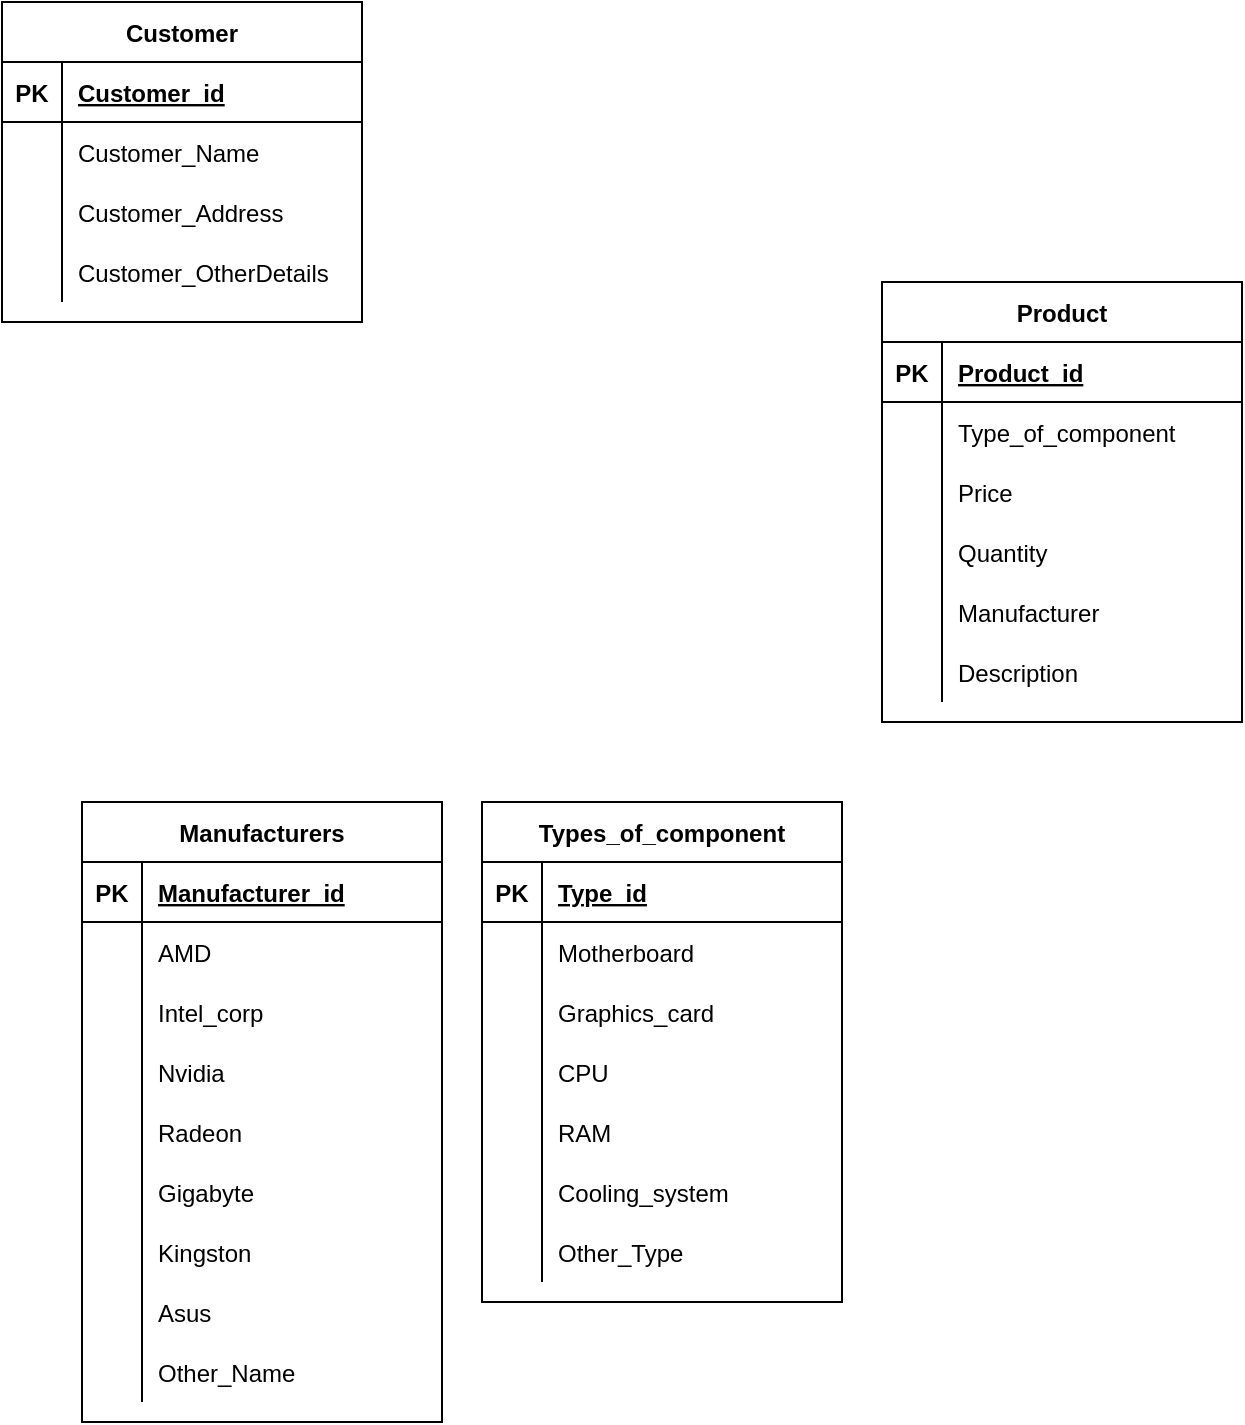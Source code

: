 <mxfile version="13.8.0" type="github">
  <diagram id="xnlWXwwwXFNJxbHEYj1L" name="Page-1">
    <mxGraphModel dx="1185" dy="693" grid="1" gridSize="10" guides="1" tooltips="1" connect="1" arrows="1" fold="1" page="1" pageScale="1" pageWidth="900" pageHeight="1600" math="0" shadow="0">
      <root>
        <mxCell id="0" />
        <mxCell id="1" parent="0" />
        <mxCell id="tcsV4JsmrNK6wtAPweMv-101" value="Customer" style="shape=table;startSize=30;container=1;collapsible=1;childLayout=tableLayout;fixedRows=1;rowLines=0;fontStyle=1;align=center;resizeLast=1;" vertex="1" parent="1">
          <mxGeometry x="40" y="40" width="180" height="160" as="geometry" />
        </mxCell>
        <mxCell id="tcsV4JsmrNK6wtAPweMv-102" value="" style="shape=partialRectangle;collapsible=0;dropTarget=0;pointerEvents=0;fillColor=none;top=0;left=0;bottom=1;right=0;points=[[0,0.5],[1,0.5]];portConstraint=eastwest;" vertex="1" parent="tcsV4JsmrNK6wtAPweMv-101">
          <mxGeometry y="30" width="180" height="30" as="geometry" />
        </mxCell>
        <mxCell id="tcsV4JsmrNK6wtAPweMv-103" value="PK" style="shape=partialRectangle;connectable=0;fillColor=none;top=0;left=0;bottom=0;right=0;fontStyle=1;overflow=hidden;" vertex="1" parent="tcsV4JsmrNK6wtAPweMv-102">
          <mxGeometry width="30" height="30" as="geometry" />
        </mxCell>
        <mxCell id="tcsV4JsmrNK6wtAPweMv-104" value="Customer_id" style="shape=partialRectangle;connectable=0;fillColor=none;top=0;left=0;bottom=0;right=0;align=left;spacingLeft=6;fontStyle=5;overflow=hidden;" vertex="1" parent="tcsV4JsmrNK6wtAPweMv-102">
          <mxGeometry x="30" width="150" height="30" as="geometry" />
        </mxCell>
        <mxCell id="tcsV4JsmrNK6wtAPweMv-105" value="" style="shape=partialRectangle;collapsible=0;dropTarget=0;pointerEvents=0;fillColor=none;top=0;left=0;bottom=0;right=0;points=[[0,0.5],[1,0.5]];portConstraint=eastwest;" vertex="1" parent="tcsV4JsmrNK6wtAPweMv-101">
          <mxGeometry y="60" width="180" height="30" as="geometry" />
        </mxCell>
        <mxCell id="tcsV4JsmrNK6wtAPweMv-106" value="" style="shape=partialRectangle;connectable=0;fillColor=none;top=0;left=0;bottom=0;right=0;editable=1;overflow=hidden;" vertex="1" parent="tcsV4JsmrNK6wtAPweMv-105">
          <mxGeometry width="30" height="30" as="geometry" />
        </mxCell>
        <mxCell id="tcsV4JsmrNK6wtAPweMv-107" value="Customer_Name" style="shape=partialRectangle;connectable=0;fillColor=none;top=0;left=0;bottom=0;right=0;align=left;spacingLeft=6;overflow=hidden;" vertex="1" parent="tcsV4JsmrNK6wtAPweMv-105">
          <mxGeometry x="30" width="150" height="30" as="geometry" />
        </mxCell>
        <mxCell id="tcsV4JsmrNK6wtAPweMv-108" value="" style="shape=partialRectangle;collapsible=0;dropTarget=0;pointerEvents=0;fillColor=none;top=0;left=0;bottom=0;right=0;points=[[0,0.5],[1,0.5]];portConstraint=eastwest;" vertex="1" parent="tcsV4JsmrNK6wtAPweMv-101">
          <mxGeometry y="90" width="180" height="30" as="geometry" />
        </mxCell>
        <mxCell id="tcsV4JsmrNK6wtAPweMv-109" value="" style="shape=partialRectangle;connectable=0;fillColor=none;top=0;left=0;bottom=0;right=0;editable=1;overflow=hidden;" vertex="1" parent="tcsV4JsmrNK6wtAPweMv-108">
          <mxGeometry width="30" height="30" as="geometry" />
        </mxCell>
        <mxCell id="tcsV4JsmrNK6wtAPweMv-110" value="Customer_Address" style="shape=partialRectangle;connectable=0;fillColor=none;top=0;left=0;bottom=0;right=0;align=left;spacingLeft=6;overflow=hidden;" vertex="1" parent="tcsV4JsmrNK6wtAPweMv-108">
          <mxGeometry x="30" width="150" height="30" as="geometry" />
        </mxCell>
        <mxCell id="tcsV4JsmrNK6wtAPweMv-111" value="" style="shape=partialRectangle;collapsible=0;dropTarget=0;pointerEvents=0;fillColor=none;top=0;left=0;bottom=0;right=0;points=[[0,0.5],[1,0.5]];portConstraint=eastwest;" vertex="1" parent="tcsV4JsmrNK6wtAPweMv-101">
          <mxGeometry y="120" width="180" height="30" as="geometry" />
        </mxCell>
        <mxCell id="tcsV4JsmrNK6wtAPweMv-112" value="" style="shape=partialRectangle;connectable=0;fillColor=none;top=0;left=0;bottom=0;right=0;editable=1;overflow=hidden;" vertex="1" parent="tcsV4JsmrNK6wtAPweMv-111">
          <mxGeometry width="30" height="30" as="geometry" />
        </mxCell>
        <mxCell id="tcsV4JsmrNK6wtAPweMv-113" value="Customer_OtherDetails" style="shape=partialRectangle;connectable=0;fillColor=none;top=0;left=0;bottom=0;right=0;align=left;spacingLeft=6;overflow=hidden;" vertex="1" parent="tcsV4JsmrNK6wtAPweMv-111">
          <mxGeometry x="30" width="150" height="30" as="geometry" />
        </mxCell>
        <mxCell id="tcsV4JsmrNK6wtAPweMv-75" value="Types_of_component" style="shape=table;startSize=30;container=1;collapsible=1;childLayout=tableLayout;fixedRows=1;rowLines=0;fontStyle=1;align=center;resizeLast=1;" vertex="1" parent="1">
          <mxGeometry x="280" y="440" width="180" height="250" as="geometry" />
        </mxCell>
        <mxCell id="tcsV4JsmrNK6wtAPweMv-76" value="" style="shape=partialRectangle;collapsible=0;dropTarget=0;pointerEvents=0;fillColor=none;top=0;left=0;bottom=1;right=0;points=[[0,0.5],[1,0.5]];portConstraint=eastwest;" vertex="1" parent="tcsV4JsmrNK6wtAPweMv-75">
          <mxGeometry y="30" width="180" height="30" as="geometry" />
        </mxCell>
        <mxCell id="tcsV4JsmrNK6wtAPweMv-77" value="PK" style="shape=partialRectangle;connectable=0;fillColor=none;top=0;left=0;bottom=0;right=0;fontStyle=1;overflow=hidden;" vertex="1" parent="tcsV4JsmrNK6wtAPweMv-76">
          <mxGeometry width="30" height="30" as="geometry" />
        </mxCell>
        <mxCell id="tcsV4JsmrNK6wtAPweMv-78" value="Type_id" style="shape=partialRectangle;connectable=0;fillColor=none;top=0;left=0;bottom=0;right=0;align=left;spacingLeft=6;fontStyle=5;overflow=hidden;" vertex="1" parent="tcsV4JsmrNK6wtAPweMv-76">
          <mxGeometry x="30" width="150" height="30" as="geometry" />
        </mxCell>
        <mxCell id="tcsV4JsmrNK6wtAPweMv-79" value="" style="shape=partialRectangle;collapsible=0;dropTarget=0;pointerEvents=0;fillColor=none;top=0;left=0;bottom=0;right=0;points=[[0,0.5],[1,0.5]];portConstraint=eastwest;" vertex="1" parent="tcsV4JsmrNK6wtAPweMv-75">
          <mxGeometry y="60" width="180" height="30" as="geometry" />
        </mxCell>
        <mxCell id="tcsV4JsmrNK6wtAPweMv-80" value="" style="shape=partialRectangle;connectable=0;fillColor=none;top=0;left=0;bottom=0;right=0;editable=1;overflow=hidden;" vertex="1" parent="tcsV4JsmrNK6wtAPweMv-79">
          <mxGeometry width="30" height="30" as="geometry" />
        </mxCell>
        <mxCell id="tcsV4JsmrNK6wtAPweMv-81" value="Motherboard" style="shape=partialRectangle;connectable=0;fillColor=none;top=0;left=0;bottom=0;right=0;align=left;spacingLeft=6;overflow=hidden;" vertex="1" parent="tcsV4JsmrNK6wtAPweMv-79">
          <mxGeometry x="30" width="150" height="30" as="geometry" />
        </mxCell>
        <mxCell id="tcsV4JsmrNK6wtAPweMv-82" value="" style="shape=partialRectangle;collapsible=0;dropTarget=0;pointerEvents=0;fillColor=none;top=0;left=0;bottom=0;right=0;points=[[0,0.5],[1,0.5]];portConstraint=eastwest;" vertex="1" parent="tcsV4JsmrNK6wtAPweMv-75">
          <mxGeometry y="90" width="180" height="30" as="geometry" />
        </mxCell>
        <mxCell id="tcsV4JsmrNK6wtAPweMv-83" value="" style="shape=partialRectangle;connectable=0;fillColor=none;top=0;left=0;bottom=0;right=0;editable=1;overflow=hidden;" vertex="1" parent="tcsV4JsmrNK6wtAPweMv-82">
          <mxGeometry width="30" height="30" as="geometry" />
        </mxCell>
        <mxCell id="tcsV4JsmrNK6wtAPweMv-84" value="Graphics_card" style="shape=partialRectangle;connectable=0;fillColor=none;top=0;left=0;bottom=0;right=0;align=left;spacingLeft=6;overflow=hidden;" vertex="1" parent="tcsV4JsmrNK6wtAPweMv-82">
          <mxGeometry x="30" width="150" height="30" as="geometry" />
        </mxCell>
        <mxCell id="tcsV4JsmrNK6wtAPweMv-85" value="" style="shape=partialRectangle;collapsible=0;dropTarget=0;pointerEvents=0;fillColor=none;top=0;left=0;bottom=0;right=0;points=[[0,0.5],[1,0.5]];portConstraint=eastwest;" vertex="1" parent="tcsV4JsmrNK6wtAPweMv-75">
          <mxGeometry y="120" width="180" height="30" as="geometry" />
        </mxCell>
        <mxCell id="tcsV4JsmrNK6wtAPweMv-86" value="" style="shape=partialRectangle;connectable=0;fillColor=none;top=0;left=0;bottom=0;right=0;editable=1;overflow=hidden;" vertex="1" parent="tcsV4JsmrNK6wtAPweMv-85">
          <mxGeometry width="30" height="30" as="geometry" />
        </mxCell>
        <mxCell id="tcsV4JsmrNK6wtAPweMv-87" value="CPU" style="shape=partialRectangle;connectable=0;fillColor=none;top=0;left=0;bottom=0;right=0;align=left;spacingLeft=6;overflow=hidden;" vertex="1" parent="tcsV4JsmrNK6wtAPweMv-85">
          <mxGeometry x="30" width="150" height="30" as="geometry" />
        </mxCell>
        <mxCell id="tcsV4JsmrNK6wtAPweMv-89" value="" style="shape=partialRectangle;collapsible=0;dropTarget=0;pointerEvents=0;fillColor=none;top=0;left=0;bottom=0;right=0;points=[[0,0.5],[1,0.5]];portConstraint=eastwest;" vertex="1" parent="tcsV4JsmrNK6wtAPweMv-75">
          <mxGeometry y="150" width="180" height="30" as="geometry" />
        </mxCell>
        <mxCell id="tcsV4JsmrNK6wtAPweMv-90" value="" style="shape=partialRectangle;connectable=0;fillColor=none;top=0;left=0;bottom=0;right=0;editable=1;overflow=hidden;" vertex="1" parent="tcsV4JsmrNK6wtAPweMv-89">
          <mxGeometry width="30" height="30" as="geometry" />
        </mxCell>
        <mxCell id="tcsV4JsmrNK6wtAPweMv-91" value="RAM" style="shape=partialRectangle;connectable=0;fillColor=none;top=0;left=0;bottom=0;right=0;align=left;spacingLeft=6;overflow=hidden;" vertex="1" parent="tcsV4JsmrNK6wtAPweMv-89">
          <mxGeometry x="30" width="150" height="30" as="geometry" />
        </mxCell>
        <mxCell id="tcsV4JsmrNK6wtAPweMv-93" value="" style="shape=partialRectangle;collapsible=0;dropTarget=0;pointerEvents=0;fillColor=none;top=0;left=0;bottom=0;right=0;points=[[0,0.5],[1,0.5]];portConstraint=eastwest;" vertex="1" parent="tcsV4JsmrNK6wtAPweMv-75">
          <mxGeometry y="180" width="180" height="30" as="geometry" />
        </mxCell>
        <mxCell id="tcsV4JsmrNK6wtAPweMv-94" value="" style="shape=partialRectangle;connectable=0;fillColor=none;top=0;left=0;bottom=0;right=0;editable=1;overflow=hidden;" vertex="1" parent="tcsV4JsmrNK6wtAPweMv-93">
          <mxGeometry width="30" height="30" as="geometry" />
        </mxCell>
        <mxCell id="tcsV4JsmrNK6wtAPweMv-95" value="Сooling_system" style="shape=partialRectangle;connectable=0;fillColor=none;top=0;left=0;bottom=0;right=0;align=left;spacingLeft=6;overflow=hidden;" vertex="1" parent="tcsV4JsmrNK6wtAPweMv-93">
          <mxGeometry x="30" width="150" height="30" as="geometry" />
        </mxCell>
        <mxCell id="tcsV4JsmrNK6wtAPweMv-119" value="" style="shape=partialRectangle;collapsible=0;dropTarget=0;pointerEvents=0;fillColor=none;top=0;left=0;bottom=0;right=0;points=[[0,0.5],[1,0.5]];portConstraint=eastwest;" vertex="1" parent="tcsV4JsmrNK6wtAPweMv-75">
          <mxGeometry y="210" width="180" height="30" as="geometry" />
        </mxCell>
        <mxCell id="tcsV4JsmrNK6wtAPweMv-120" value="" style="shape=partialRectangle;connectable=0;fillColor=none;top=0;left=0;bottom=0;right=0;editable=1;overflow=hidden;" vertex="1" parent="tcsV4JsmrNK6wtAPweMv-119">
          <mxGeometry width="30" height="30" as="geometry" />
        </mxCell>
        <mxCell id="tcsV4JsmrNK6wtAPweMv-121" value="Other_Type" style="shape=partialRectangle;connectable=0;fillColor=none;top=0;left=0;bottom=0;right=0;align=left;spacingLeft=6;overflow=hidden;" vertex="1" parent="tcsV4JsmrNK6wtAPweMv-119">
          <mxGeometry x="30" width="150" height="30" as="geometry" />
        </mxCell>
        <mxCell id="tcsV4JsmrNK6wtAPweMv-47" value="Manufacturers" style="shape=table;startSize=30;container=1;collapsible=1;childLayout=tableLayout;fixedRows=1;rowLines=0;fontStyle=1;align=center;resizeLast=1;" vertex="1" parent="1">
          <mxGeometry x="80" y="440" width="180" height="310" as="geometry" />
        </mxCell>
        <mxCell id="tcsV4JsmrNK6wtAPweMv-48" value="" style="shape=partialRectangle;collapsible=0;dropTarget=0;pointerEvents=0;fillColor=none;top=0;left=0;bottom=1;right=0;points=[[0,0.5],[1,0.5]];portConstraint=eastwest;" vertex="1" parent="tcsV4JsmrNK6wtAPweMv-47">
          <mxGeometry y="30" width="180" height="30" as="geometry" />
        </mxCell>
        <mxCell id="tcsV4JsmrNK6wtAPweMv-49" value="PK" style="shape=partialRectangle;connectable=0;fillColor=none;top=0;left=0;bottom=0;right=0;fontStyle=1;overflow=hidden;" vertex="1" parent="tcsV4JsmrNK6wtAPweMv-48">
          <mxGeometry width="30" height="30" as="geometry" />
        </mxCell>
        <mxCell id="tcsV4JsmrNK6wtAPweMv-50" value="Manufacturer_id" style="shape=partialRectangle;connectable=0;fillColor=none;top=0;left=0;bottom=0;right=0;align=left;spacingLeft=6;fontStyle=5;overflow=hidden;" vertex="1" parent="tcsV4JsmrNK6wtAPweMv-48">
          <mxGeometry x="30" width="150" height="30" as="geometry" />
        </mxCell>
        <mxCell id="tcsV4JsmrNK6wtAPweMv-51" value="" style="shape=partialRectangle;collapsible=0;dropTarget=0;pointerEvents=0;fillColor=none;top=0;left=0;bottom=0;right=0;points=[[0,0.5],[1,0.5]];portConstraint=eastwest;" vertex="1" parent="tcsV4JsmrNK6wtAPweMv-47">
          <mxGeometry y="60" width="180" height="30" as="geometry" />
        </mxCell>
        <mxCell id="tcsV4JsmrNK6wtAPweMv-52" value="" style="shape=partialRectangle;connectable=0;fillColor=none;top=0;left=0;bottom=0;right=0;editable=1;overflow=hidden;" vertex="1" parent="tcsV4JsmrNK6wtAPweMv-51">
          <mxGeometry width="30" height="30" as="geometry" />
        </mxCell>
        <mxCell id="tcsV4JsmrNK6wtAPweMv-53" value="AMD" style="shape=partialRectangle;connectable=0;fillColor=none;top=0;left=0;bottom=0;right=0;align=left;spacingLeft=6;overflow=hidden;" vertex="1" parent="tcsV4JsmrNK6wtAPweMv-51">
          <mxGeometry x="30" width="150" height="30" as="geometry" />
        </mxCell>
        <mxCell id="tcsV4JsmrNK6wtAPweMv-54" value="" style="shape=partialRectangle;collapsible=0;dropTarget=0;pointerEvents=0;fillColor=none;top=0;left=0;bottom=0;right=0;points=[[0,0.5],[1,0.5]];portConstraint=eastwest;" vertex="1" parent="tcsV4JsmrNK6wtAPweMv-47">
          <mxGeometry y="90" width="180" height="30" as="geometry" />
        </mxCell>
        <mxCell id="tcsV4JsmrNK6wtAPweMv-55" value="" style="shape=partialRectangle;connectable=0;fillColor=none;top=0;left=0;bottom=0;right=0;editable=1;overflow=hidden;" vertex="1" parent="tcsV4JsmrNK6wtAPweMv-54">
          <mxGeometry width="30" height="30" as="geometry" />
        </mxCell>
        <mxCell id="tcsV4JsmrNK6wtAPweMv-56" value="Intel_corp" style="shape=partialRectangle;connectable=0;fillColor=none;top=0;left=0;bottom=0;right=0;align=left;spacingLeft=6;overflow=hidden;" vertex="1" parent="tcsV4JsmrNK6wtAPweMv-54">
          <mxGeometry x="30" width="150" height="30" as="geometry" />
        </mxCell>
        <mxCell id="tcsV4JsmrNK6wtAPweMv-57" value="" style="shape=partialRectangle;collapsible=0;dropTarget=0;pointerEvents=0;fillColor=none;top=0;left=0;bottom=0;right=0;points=[[0,0.5],[1,0.5]];portConstraint=eastwest;" vertex="1" parent="tcsV4JsmrNK6wtAPweMv-47">
          <mxGeometry y="120" width="180" height="30" as="geometry" />
        </mxCell>
        <mxCell id="tcsV4JsmrNK6wtAPweMv-58" value="" style="shape=partialRectangle;connectable=0;fillColor=none;top=0;left=0;bottom=0;right=0;editable=1;overflow=hidden;" vertex="1" parent="tcsV4JsmrNK6wtAPweMv-57">
          <mxGeometry width="30" height="30" as="geometry" />
        </mxCell>
        <mxCell id="tcsV4JsmrNK6wtAPweMv-59" value="Nvidia" style="shape=partialRectangle;connectable=0;fillColor=none;top=0;left=0;bottom=0;right=0;align=left;spacingLeft=6;overflow=hidden;" vertex="1" parent="tcsV4JsmrNK6wtAPweMv-57">
          <mxGeometry x="30" width="150" height="30" as="geometry" />
        </mxCell>
        <mxCell id="tcsV4JsmrNK6wtAPweMv-60" value="" style="shape=partialRectangle;collapsible=0;dropTarget=0;pointerEvents=0;fillColor=none;top=0;left=0;bottom=0;right=0;points=[[0,0.5],[1,0.5]];portConstraint=eastwest;" vertex="1" parent="tcsV4JsmrNK6wtAPweMv-47">
          <mxGeometry y="150" width="180" height="30" as="geometry" />
        </mxCell>
        <mxCell id="tcsV4JsmrNK6wtAPweMv-61" value="" style="shape=partialRectangle;connectable=0;fillColor=none;top=0;left=0;bottom=0;right=0;editable=1;overflow=hidden;" vertex="1" parent="tcsV4JsmrNK6wtAPweMv-60">
          <mxGeometry width="30" height="30" as="geometry" />
        </mxCell>
        <mxCell id="tcsV4JsmrNK6wtAPweMv-62" value="Radeon" style="shape=partialRectangle;connectable=0;fillColor=none;top=0;left=0;bottom=0;right=0;align=left;spacingLeft=6;overflow=hidden;" vertex="1" parent="tcsV4JsmrNK6wtAPweMv-60">
          <mxGeometry x="30" width="150" height="30" as="geometry" />
        </mxCell>
        <mxCell id="tcsV4JsmrNK6wtAPweMv-72" value="" style="shape=partialRectangle;collapsible=0;dropTarget=0;pointerEvents=0;fillColor=none;top=0;left=0;bottom=0;right=0;points=[[0,0.5],[1,0.5]];portConstraint=eastwest;" vertex="1" parent="tcsV4JsmrNK6wtAPweMv-47">
          <mxGeometry y="180" width="180" height="30" as="geometry" />
        </mxCell>
        <mxCell id="tcsV4JsmrNK6wtAPweMv-73" value="" style="shape=partialRectangle;connectable=0;fillColor=none;top=0;left=0;bottom=0;right=0;editable=1;overflow=hidden;" vertex="1" parent="tcsV4JsmrNK6wtAPweMv-72">
          <mxGeometry width="30" height="30" as="geometry" />
        </mxCell>
        <mxCell id="tcsV4JsmrNK6wtAPweMv-74" value="Gigabyte" style="shape=partialRectangle;connectable=0;fillColor=none;top=0;left=0;bottom=0;right=0;align=left;spacingLeft=6;overflow=hidden;" vertex="1" parent="tcsV4JsmrNK6wtAPweMv-72">
          <mxGeometry x="30" width="150" height="30" as="geometry" />
        </mxCell>
        <mxCell id="tcsV4JsmrNK6wtAPweMv-68" value="" style="shape=partialRectangle;collapsible=0;dropTarget=0;pointerEvents=0;fillColor=none;top=0;left=0;bottom=0;right=0;points=[[0,0.5],[1,0.5]];portConstraint=eastwest;" vertex="1" parent="tcsV4JsmrNK6wtAPweMv-47">
          <mxGeometry y="210" width="180" height="30" as="geometry" />
        </mxCell>
        <mxCell id="tcsV4JsmrNK6wtAPweMv-69" value="" style="shape=partialRectangle;connectable=0;fillColor=none;top=0;left=0;bottom=0;right=0;editable=1;overflow=hidden;" vertex="1" parent="tcsV4JsmrNK6wtAPweMv-68">
          <mxGeometry width="30" height="30" as="geometry" />
        </mxCell>
        <mxCell id="tcsV4JsmrNK6wtAPweMv-70" value="Kingston" style="shape=partialRectangle;connectable=0;fillColor=none;top=0;left=0;bottom=0;right=0;align=left;spacingLeft=6;overflow=hidden;" vertex="1" parent="tcsV4JsmrNK6wtAPweMv-68">
          <mxGeometry x="30" width="150" height="30" as="geometry" />
        </mxCell>
        <mxCell id="tcsV4JsmrNK6wtAPweMv-64" value="" style="shape=partialRectangle;collapsible=0;dropTarget=0;pointerEvents=0;fillColor=none;top=0;left=0;bottom=0;right=0;points=[[0,0.5],[1,0.5]];portConstraint=eastwest;" vertex="1" parent="tcsV4JsmrNK6wtAPweMv-47">
          <mxGeometry y="240" width="180" height="30" as="geometry" />
        </mxCell>
        <mxCell id="tcsV4JsmrNK6wtAPweMv-65" value="" style="shape=partialRectangle;connectable=0;fillColor=none;top=0;left=0;bottom=0;right=0;editable=1;overflow=hidden;" vertex="1" parent="tcsV4JsmrNK6wtAPweMv-64">
          <mxGeometry width="30" height="30" as="geometry" />
        </mxCell>
        <mxCell id="tcsV4JsmrNK6wtAPweMv-66" value="Asus" style="shape=partialRectangle;connectable=0;fillColor=none;top=0;left=0;bottom=0;right=0;align=left;spacingLeft=6;overflow=hidden;" vertex="1" parent="tcsV4JsmrNK6wtAPweMv-64">
          <mxGeometry x="30" width="150" height="30" as="geometry" />
        </mxCell>
        <mxCell id="tcsV4JsmrNK6wtAPweMv-115" value="" style="shape=partialRectangle;collapsible=0;dropTarget=0;pointerEvents=0;fillColor=none;top=0;left=0;bottom=0;right=0;points=[[0,0.5],[1,0.5]];portConstraint=eastwest;" vertex="1" parent="tcsV4JsmrNK6wtAPweMv-47">
          <mxGeometry y="270" width="180" height="30" as="geometry" />
        </mxCell>
        <mxCell id="tcsV4JsmrNK6wtAPweMv-116" value="" style="shape=partialRectangle;connectable=0;fillColor=none;top=0;left=0;bottom=0;right=0;editable=1;overflow=hidden;" vertex="1" parent="tcsV4JsmrNK6wtAPweMv-115">
          <mxGeometry width="30" height="30" as="geometry" />
        </mxCell>
        <mxCell id="tcsV4JsmrNK6wtAPweMv-117" value="Other_Name" style="shape=partialRectangle;connectable=0;fillColor=none;top=0;left=0;bottom=0;right=0;align=left;spacingLeft=6;overflow=hidden;" vertex="1" parent="tcsV4JsmrNK6wtAPweMv-115">
          <mxGeometry x="30" width="150" height="30" as="geometry" />
        </mxCell>
        <mxCell id="tcsV4JsmrNK6wtAPweMv-1" value="Product" style="shape=table;startSize=30;container=1;collapsible=1;childLayout=tableLayout;fixedRows=1;rowLines=0;fontStyle=1;align=center;resizeLast=1;" vertex="1" parent="1">
          <mxGeometry x="480" y="180" width="180" height="220" as="geometry" />
        </mxCell>
        <mxCell id="tcsV4JsmrNK6wtAPweMv-2" value="" style="shape=partialRectangle;collapsible=0;dropTarget=0;pointerEvents=0;fillColor=none;top=0;left=0;bottom=1;right=0;points=[[0,0.5],[1,0.5]];portConstraint=eastwest;" vertex="1" parent="tcsV4JsmrNK6wtAPweMv-1">
          <mxGeometry y="30" width="180" height="30" as="geometry" />
        </mxCell>
        <mxCell id="tcsV4JsmrNK6wtAPweMv-3" value="PK" style="shape=partialRectangle;connectable=0;fillColor=none;top=0;left=0;bottom=0;right=0;fontStyle=1;overflow=hidden;" vertex="1" parent="tcsV4JsmrNK6wtAPweMv-2">
          <mxGeometry width="30" height="30" as="geometry" />
        </mxCell>
        <mxCell id="tcsV4JsmrNK6wtAPweMv-4" value="Product_id" style="shape=partialRectangle;connectable=0;fillColor=none;top=0;left=0;bottom=0;right=0;align=left;spacingLeft=6;fontStyle=5;overflow=hidden;" vertex="1" parent="tcsV4JsmrNK6wtAPweMv-2">
          <mxGeometry x="30" width="150" height="30" as="geometry" />
        </mxCell>
        <mxCell id="tcsV4JsmrNK6wtAPweMv-5" value="" style="shape=partialRectangle;collapsible=0;dropTarget=0;pointerEvents=0;fillColor=none;top=0;left=0;bottom=0;right=0;points=[[0,0.5],[1,0.5]];portConstraint=eastwest;" vertex="1" parent="tcsV4JsmrNK6wtAPweMv-1">
          <mxGeometry y="60" width="180" height="30" as="geometry" />
        </mxCell>
        <mxCell id="tcsV4JsmrNK6wtAPweMv-6" value="" style="shape=partialRectangle;connectable=0;fillColor=none;top=0;left=0;bottom=0;right=0;editable=1;overflow=hidden;" vertex="1" parent="tcsV4JsmrNK6wtAPweMv-5">
          <mxGeometry width="30" height="30" as="geometry" />
        </mxCell>
        <mxCell id="tcsV4JsmrNK6wtAPweMv-7" value="Type_of_component" style="shape=partialRectangle;connectable=0;fillColor=none;top=0;left=0;bottom=0;right=0;align=left;spacingLeft=6;overflow=hidden;" vertex="1" parent="tcsV4JsmrNK6wtAPweMv-5">
          <mxGeometry x="30" width="150" height="30" as="geometry" />
        </mxCell>
        <mxCell id="tcsV4JsmrNK6wtAPweMv-8" value="" style="shape=partialRectangle;collapsible=0;dropTarget=0;pointerEvents=0;fillColor=none;top=0;left=0;bottom=0;right=0;points=[[0,0.5],[1,0.5]];portConstraint=eastwest;" vertex="1" parent="tcsV4JsmrNK6wtAPweMv-1">
          <mxGeometry y="90" width="180" height="30" as="geometry" />
        </mxCell>
        <mxCell id="tcsV4JsmrNK6wtAPweMv-9" value="" style="shape=partialRectangle;connectable=0;fillColor=none;top=0;left=0;bottom=0;right=0;editable=1;overflow=hidden;" vertex="1" parent="tcsV4JsmrNK6wtAPweMv-8">
          <mxGeometry width="30" height="30" as="geometry" />
        </mxCell>
        <mxCell id="tcsV4JsmrNK6wtAPweMv-10" value="Price" style="shape=partialRectangle;connectable=0;fillColor=none;top=0;left=0;bottom=0;right=0;align=left;spacingLeft=6;overflow=hidden;" vertex="1" parent="tcsV4JsmrNK6wtAPweMv-8">
          <mxGeometry x="30" width="150" height="30" as="geometry" />
        </mxCell>
        <mxCell id="tcsV4JsmrNK6wtAPweMv-11" value="" style="shape=partialRectangle;collapsible=0;dropTarget=0;pointerEvents=0;fillColor=none;top=0;left=0;bottom=0;right=0;points=[[0,0.5],[1,0.5]];portConstraint=eastwest;" vertex="1" parent="tcsV4JsmrNK6wtAPweMv-1">
          <mxGeometry y="120" width="180" height="30" as="geometry" />
        </mxCell>
        <mxCell id="tcsV4JsmrNK6wtAPweMv-12" value="" style="shape=partialRectangle;connectable=0;fillColor=none;top=0;left=0;bottom=0;right=0;editable=1;overflow=hidden;" vertex="1" parent="tcsV4JsmrNK6wtAPweMv-11">
          <mxGeometry width="30" height="30" as="geometry" />
        </mxCell>
        <mxCell id="tcsV4JsmrNK6wtAPweMv-13" value="Quantity" style="shape=partialRectangle;connectable=0;fillColor=none;top=0;left=0;bottom=0;right=0;align=left;spacingLeft=6;overflow=hidden;" vertex="1" parent="tcsV4JsmrNK6wtAPweMv-11">
          <mxGeometry x="30" width="150" height="30" as="geometry" />
        </mxCell>
        <mxCell id="tcsV4JsmrNK6wtAPweMv-44" value="" style="shape=partialRectangle;collapsible=0;dropTarget=0;pointerEvents=0;fillColor=none;top=0;left=0;bottom=0;right=0;points=[[0,0.5],[1,0.5]];portConstraint=eastwest;" vertex="1" parent="tcsV4JsmrNK6wtAPweMv-1">
          <mxGeometry y="150" width="180" height="30" as="geometry" />
        </mxCell>
        <mxCell id="tcsV4JsmrNK6wtAPweMv-45" value="" style="shape=partialRectangle;connectable=0;fillColor=none;top=0;left=0;bottom=0;right=0;editable=1;overflow=hidden;" vertex="1" parent="tcsV4JsmrNK6wtAPweMv-44">
          <mxGeometry width="30" height="30" as="geometry" />
        </mxCell>
        <mxCell id="tcsV4JsmrNK6wtAPweMv-46" value="Manufacturer" style="shape=partialRectangle;connectable=0;fillColor=none;top=0;left=0;bottom=0;right=0;align=left;spacingLeft=6;overflow=hidden;" vertex="1" parent="tcsV4JsmrNK6wtAPweMv-44">
          <mxGeometry x="30" width="150" height="30" as="geometry" />
        </mxCell>
        <mxCell id="tcsV4JsmrNK6wtAPweMv-35" value="" style="shape=partialRectangle;collapsible=0;dropTarget=0;pointerEvents=0;fillColor=none;top=0;left=0;bottom=0;right=0;points=[[0,0.5],[1,0.5]];portConstraint=eastwest;" vertex="1" parent="tcsV4JsmrNK6wtAPweMv-1">
          <mxGeometry y="180" width="180" height="30" as="geometry" />
        </mxCell>
        <mxCell id="tcsV4JsmrNK6wtAPweMv-36" value="" style="shape=partialRectangle;connectable=0;fillColor=none;top=0;left=0;bottom=0;right=0;editable=1;overflow=hidden;" vertex="1" parent="tcsV4JsmrNK6wtAPweMv-35">
          <mxGeometry width="30" height="30" as="geometry" />
        </mxCell>
        <mxCell id="tcsV4JsmrNK6wtAPweMv-37" value="Description" style="shape=partialRectangle;connectable=0;fillColor=none;top=0;left=0;bottom=0;right=0;align=left;spacingLeft=6;overflow=hidden;" vertex="1" parent="tcsV4JsmrNK6wtAPweMv-35">
          <mxGeometry x="30" width="150" height="30" as="geometry" />
        </mxCell>
      </root>
    </mxGraphModel>
  </diagram>
</mxfile>
